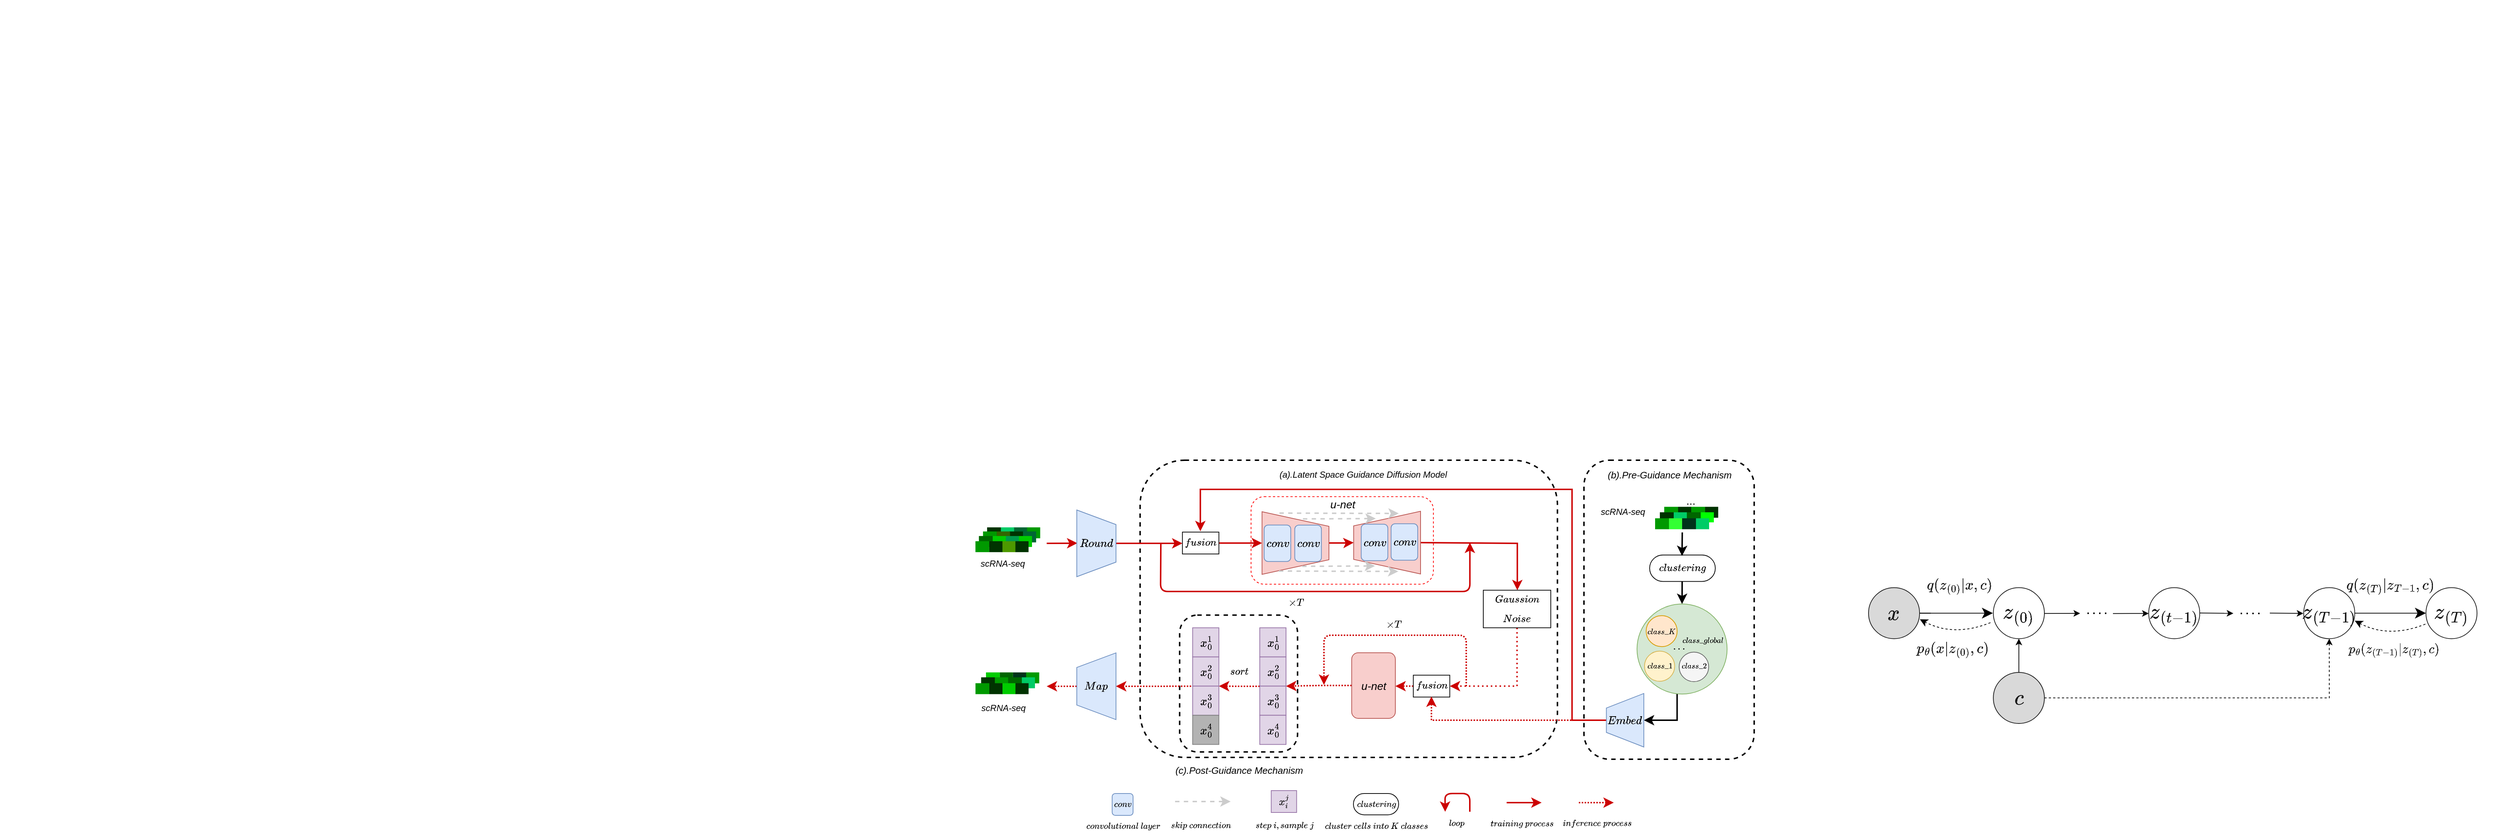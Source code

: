 <mxfile version="21.2.1" type="github">
  <diagram id="a45cf8ec-cd66-6f27-3ac3-be6e809c9e4a" name="Page-1">
    <mxGraphModel dx="1164" dy="668" grid="1" gridSize="10" guides="1" tooltips="1" connect="1" arrows="1" fold="1" page="1" pageScale="1" pageWidth="827" pageHeight="1169" background="none" math="1" shadow="0">
      <root>
        <mxCell id="0" />
        <mxCell id="1" parent="0" />
        <mxCell id="-l9Mk85zTir52LxoKMyz-278" value="" style="rounded=1;whiteSpace=wrap;html=1;strokeColor=default;fontSize=13;fontColor=#000000;fillColor=#FFFFFF;gradientColor=none;fontStyle=2;dashed=1;strokeWidth=2;" parent="1" vertex="1">
          <mxGeometry x="2169.98" y="630" width="233.3" height="410" as="geometry" />
        </mxCell>
        <mxCell id="-l9Mk85zTir52LxoKMyz-266" value="" style="rounded=1;whiteSpace=wrap;html=1;fontSize=13;fontStyle=2;dashed=1;strokeWidth=2;" parent="1" vertex="1">
          <mxGeometry x="1561.63" y="630" width="572" height="407.5" as="geometry" />
        </mxCell>
        <mxCell id="-l9Mk85zTir52LxoKMyz-371" value="" style="rounded=1;whiteSpace=wrap;html=1;dashed=1;sketch=0;fontSize=13;strokeColor=#000000;strokeWidth=2;" parent="1" vertex="1">
          <mxGeometry x="1615.82" y="842.43" width="161.61" height="187.57" as="geometry" />
        </mxCell>
        <mxCell id="-l9Mk85zTir52LxoKMyz-288" value="" style="shape=partialRectangle;html=1;whiteSpace=wrap;connectable=0;overflow=hidden;fillColor=#009900;top=0;left=0;bottom=0;right=0;pointerEvents=1;rounded=1;strokeColor=default;fontFamily=Helvetica;fontSize=12;fontColor=default;fontStyle=2" parent="1" vertex="1">
          <mxGeometry x="2316.99" y="693.89" width="19" height="15" as="geometry">
            <mxRectangle width="19" height="15" as="alternateBounds" />
          </mxGeometry>
        </mxCell>
        <mxCell id="-l9Mk85zTir52LxoKMyz-289" value="" style="shape=partialRectangle;html=1;whiteSpace=wrap;connectable=0;overflow=hidden;fillColor=#003300;top=0;left=0;bottom=0;right=0;pointerEvents=1;rounded=1;strokeColor=default;fontFamily=Helvetica;fontSize=12;fontColor=default;fontStyle=2" parent="1" vertex="1">
          <mxGeometry x="2335.99" y="693.89" width="18" height="15" as="geometry">
            <mxRectangle width="18" height="15" as="alternateBounds" />
          </mxGeometry>
        </mxCell>
        <mxCell id="-l9Mk85zTir52LxoKMyz-297" value="" style="shape=partialRectangle;html=1;whiteSpace=wrap;connectable=0;overflow=hidden;fillColor=#009900;top=0;left=0;bottom=0;right=0;pointerEvents=1;rounded=1;strokeColor=default;fontFamily=Helvetica;fontSize=12;fontColor=default;fontStyle=2" parent="1" vertex="1">
          <mxGeometry x="2279.99" y="693.89" width="19" height="15" as="geometry">
            <mxRectangle width="19" height="15" as="alternateBounds" />
          </mxGeometry>
        </mxCell>
        <mxCell id="-l9Mk85zTir52LxoKMyz-298" value="" style="shape=partialRectangle;html=1;whiteSpace=wrap;connectable=0;overflow=hidden;fillColor=#003300;top=0;left=0;bottom=0;right=0;pointerEvents=1;rounded=1;strokeColor=default;fontFamily=Helvetica;fontSize=12;fontColor=default;fontStyle=2" parent="1" vertex="1">
          <mxGeometry x="2298.99" y="693.89" width="18" height="15" as="geometry">
            <mxRectangle width="18" height="15" as="alternateBounds" />
          </mxGeometry>
        </mxCell>
        <mxCell id="-l9Mk85zTir52LxoKMyz-263" value="" style="rounded=1;whiteSpace=wrap;html=1;strokeColor=#FF0000;fontFamily=Helvetica;fontSize=12;fillColor=#FFFFFF;fontStyle=2;dashed=1;strokeWidth=1;" parent="1" vertex="1">
          <mxGeometry x="1713.7" y="680" width="249.93" height="120" as="geometry" />
        </mxCell>
        <mxCell id="-l9Mk85zTir52LxoKMyz-358" value="" style="shape=partialRectangle;html=1;whiteSpace=wrap;connectable=0;overflow=hidden;fillColor=#00FF00;top=0;left=0;bottom=0;right=0;pointerEvents=1;rounded=1;strokeColor=default;fontFamily=Helvetica;fontSize=12;fontColor=default;fontStyle=2" parent="1" vertex="1">
          <mxGeometry x="2329.99" y="701.39" width="18" height="13.8" as="geometry">
            <mxRectangle width="18" height="15" as="alternateBounds" />
          </mxGeometry>
        </mxCell>
        <mxCell id="-l9Mk85zTir52LxoKMyz-286" value="" style="shape=partialRectangle;html=1;whiteSpace=wrap;connectable=0;overflow=hidden;fillColor=#006600;top=0;left=0;bottom=0;right=0;pointerEvents=1;rounded=1;strokeColor=default;fontFamily=Helvetica;fontSize=12;fontColor=default;fontStyle=2" parent="1" vertex="1">
          <mxGeometry x="2310.99" y="701.39" width="19" height="13" as="geometry">
            <mxRectangle width="19" height="13" as="alternateBounds" />
          </mxGeometry>
        </mxCell>
        <mxCell id="-l9Mk85zTir52LxoKMyz-295" value="" style="shape=partialRectangle;html=1;whiteSpace=wrap;connectable=0;overflow=hidden;fillColor=#003300;top=0;left=0;bottom=0;right=0;pointerEvents=1;rounded=1;strokeColor=default;fontFamily=Helvetica;fontSize=12;fontColor=default;fontStyle=2" parent="1" vertex="1">
          <mxGeometry x="2273.99" y="701.39" width="19" height="13" as="geometry">
            <mxRectangle width="19" height="13" as="alternateBounds" />
          </mxGeometry>
        </mxCell>
        <mxCell id="-l9Mk85zTir52LxoKMyz-296" value="" style="shape=partialRectangle;html=1;whiteSpace=wrap;connectable=0;overflow=hidden;fillColor=#00CC66;top=0;left=0;bottom=0;right=0;pointerEvents=1;rounded=1;strokeColor=default;fontFamily=Helvetica;fontSize=12;fontColor=default;fontStyle=2" parent="1" vertex="1">
          <mxGeometry x="2292.99" y="701.39" width="18" height="13" as="geometry">
            <mxRectangle width="18" height="13" as="alternateBounds" />
          </mxGeometry>
        </mxCell>
        <mxCell id="-l9Mk85zTir52LxoKMyz-353" value="" style="shape=partialRectangle;html=1;whiteSpace=wrap;connectable=0;overflow=hidden;fillColor=#006633;top=0;left=0;bottom=0;right=0;pointerEvents=1;rounded=1;strokeColor=default;fontFamily=Helvetica;fontSize=12;fontColor=default;fontStyle=2" parent="1" vertex="1">
          <mxGeometry x="1388.05" y="722.07" width="19" height="15" as="geometry">
            <mxRectangle width="19" height="15" as="alternateBounds" />
          </mxGeometry>
        </mxCell>
        <mxCell id="-l9Mk85zTir52LxoKMyz-354" value="" style="shape=partialRectangle;html=1;whiteSpace=wrap;connectable=0;overflow=hidden;fillColor=#009900;top=0;left=0;bottom=0;right=0;pointerEvents=1;rounded=1;strokeColor=default;fontFamily=Helvetica;fontSize=12;fontColor=default;fontStyle=2" parent="1" vertex="1">
          <mxGeometry x="1406.7" y="722.07" width="18" height="15" as="geometry">
            <mxRectangle width="18" height="15" as="alternateBounds" />
          </mxGeometry>
        </mxCell>
        <mxCell id="-l9Mk85zTir52LxoKMyz-355" value="" style="shape=partialRectangle;html=1;whiteSpace=wrap;connectable=0;overflow=hidden;fillColor=#003300;top=0;left=0;bottom=0;right=0;pointerEvents=1;rounded=1;strokeColor=default;fontFamily=Helvetica;fontSize=12;fontColor=default;fontStyle=2" parent="1" vertex="1">
          <mxGeometry x="1351.92" y="722.07" width="19" height="15" as="geometry">
            <mxRectangle width="19" height="15" as="alternateBounds" />
          </mxGeometry>
        </mxCell>
        <mxCell id="-l9Mk85zTir52LxoKMyz-356" value="" style="shape=partialRectangle;html=1;whiteSpace=wrap;connectable=0;overflow=hidden;fillColor=#00CC66;top=0;left=0;bottom=0;right=0;pointerEvents=1;rounded=1;strokeColor=default;fontFamily=Helvetica;fontSize=12;fontColor=default;fontStyle=2" parent="1" vertex="1">
          <mxGeometry x="1370.92" y="722.07" width="18" height="15" as="geometry">
            <mxRectangle width="18" height="15" as="alternateBounds" />
          </mxGeometry>
        </mxCell>
        <mxCell id="-l9Mk85zTir52LxoKMyz-349" value="" style="shape=partialRectangle;html=1;whiteSpace=wrap;connectable=0;overflow=hidden;fillColor=#003300;top=0;left=0;bottom=0;right=0;pointerEvents=1;rounded=1;strokeColor=default;fontFamily=Helvetica;fontSize=12;fontColor=default;fontStyle=2" parent="1" vertex="1">
          <mxGeometry x="1382.46" y="727.7" width="19" height="15" as="geometry">
            <mxRectangle width="19" height="15" as="alternateBounds" />
          </mxGeometry>
        </mxCell>
        <mxCell id="-l9Mk85zTir52LxoKMyz-350" value="" style="shape=partialRectangle;html=1;whiteSpace=wrap;connectable=0;overflow=hidden;fillColor=#006633;top=0;left=0;bottom=0;right=0;pointerEvents=1;rounded=1;strokeColor=default;fontFamily=Helvetica;fontSize=12;fontColor=default;fontStyle=2" parent="1" vertex="1">
          <mxGeometry x="1401.11" y="727.7" width="18" height="15" as="geometry">
            <mxRectangle width="18" height="15" as="alternateBounds" />
          </mxGeometry>
        </mxCell>
        <mxCell id="-l9Mk85zTir52LxoKMyz-351" value="" style="shape=partialRectangle;html=1;whiteSpace=wrap;connectable=0;overflow=hidden;fillColor=#009900;top=0;left=0;bottom=0;right=0;pointerEvents=1;rounded=1;strokeColor=default;fontFamily=Helvetica;fontSize=12;fontColor=default;fontStyle=2;gradientColor=none;" parent="1" vertex="1">
          <mxGeometry x="1346.33" y="727.7" width="19" height="15" as="geometry">
            <mxRectangle width="19" height="15" as="alternateBounds" />
          </mxGeometry>
        </mxCell>
        <mxCell id="-l9Mk85zTir52LxoKMyz-352" value="" style="shape=partialRectangle;html=1;whiteSpace=wrap;connectable=0;overflow=hidden;fillColor=#336600;top=0;left=0;bottom=0;right=0;pointerEvents=1;rounded=1;strokeColor=default;fontFamily=Helvetica;fontSize=12;fontColor=default;fontStyle=2" parent="1" vertex="1">
          <mxGeometry x="1365.33" y="727.7" width="18" height="15" as="geometry">
            <mxRectangle width="18" height="15" as="alternateBounds" />
          </mxGeometry>
        </mxCell>
        <mxCell id="-l9Mk85zTir52LxoKMyz-345" value="" style="shape=partialRectangle;html=1;whiteSpace=wrap;connectable=0;overflow=hidden;fillColor=#00994D;top=0;left=0;bottom=0;right=0;pointerEvents=1;rounded=1;strokeColor=default;fontFamily=Helvetica;fontSize=12;fontColor=default;fontStyle=2" parent="1" vertex="1">
          <mxGeometry x="1376.81" y="733.95" width="19" height="15" as="geometry">
            <mxRectangle width="19" height="15" as="alternateBounds" />
          </mxGeometry>
        </mxCell>
        <mxCell id="-l9Mk85zTir52LxoKMyz-346" value="" style="shape=partialRectangle;html=1;whiteSpace=wrap;connectable=0;overflow=hidden;fillColor=#00CC00;top=0;left=0;bottom=0;right=0;pointerEvents=1;rounded=1;strokeColor=default;fontFamily=Helvetica;fontSize=12;fontColor=default;fontStyle=2" parent="1" vertex="1">
          <mxGeometry x="1395.46" y="733.95" width="18" height="15" as="geometry">
            <mxRectangle width="18" height="15" as="alternateBounds" />
          </mxGeometry>
        </mxCell>
        <mxCell id="-l9Mk85zTir52LxoKMyz-347" value="" style="shape=partialRectangle;html=1;whiteSpace=wrap;connectable=0;overflow=hidden;fillColor=#006600;top=0;left=0;bottom=0;right=0;pointerEvents=1;rounded=1;strokeColor=default;fontFamily=Helvetica;fontSize=12;fontColor=default;fontStyle=2" parent="1" vertex="1">
          <mxGeometry x="1340.68" y="733.95" width="19" height="15" as="geometry">
            <mxRectangle width="19" height="15" as="alternateBounds" />
          </mxGeometry>
        </mxCell>
        <mxCell id="-l9Mk85zTir52LxoKMyz-348" value="" style="shape=partialRectangle;html=1;whiteSpace=wrap;connectable=0;overflow=hidden;fillColor=#00CC00;top=0;left=0;bottom=0;right=0;pointerEvents=1;rounded=1;strokeColor=default;fontFamily=Helvetica;fontSize=12;fontColor=default;fontStyle=2" parent="1" vertex="1">
          <mxGeometry x="1359.68" y="733.95" width="18" height="15" as="geometry">
            <mxRectangle width="18" height="15" as="alternateBounds" />
          </mxGeometry>
        </mxCell>
        <mxCell id="-l9Mk85zTir52LxoKMyz-212" value="" style="shape=partialRectangle;html=1;whiteSpace=wrap;connectable=0;overflow=hidden;top=0;left=0;bottom=0;right=0;pointerEvents=1;rounded=1;fontFamily=Helvetica;fontSize=12;fillColor=#00331A;fontStyle=2" parent="1" vertex="1">
          <mxGeometry x="1387.39" y="920.94" width="19" height="15" as="geometry">
            <mxRectangle width="19" height="15" as="alternateBounds" />
          </mxGeometry>
        </mxCell>
        <mxCell id="-l9Mk85zTir52LxoKMyz-213" value="" style="shape=partialRectangle;html=1;whiteSpace=wrap;connectable=0;overflow=hidden;fillColor=#009900;top=0;left=0;bottom=0;right=0;pointerEvents=1;rounded=1;strokeColor=default;fontFamily=Helvetica;fontSize=12;fontColor=default;fontStyle=2" parent="1" vertex="1">
          <mxGeometry x="1405.39" y="920.94" width="18" height="15" as="geometry">
            <mxRectangle width="18" height="15" as="alternateBounds" />
          </mxGeometry>
        </mxCell>
        <mxCell id="-l9Mk85zTir52LxoKMyz-241" value="" style="shape=partialRectangle;html=1;whiteSpace=wrap;connectable=0;overflow=hidden;top=0;left=0;bottom=0;right=0;pointerEvents=1;rounded=1;fontFamily=Helvetica;fontSize=12;fillColor=#00CC00;fontStyle=2" parent="1" vertex="1">
          <mxGeometry x="1350.39" y="920.94" width="19" height="15" as="geometry">
            <mxRectangle width="19" height="15" as="alternateBounds" />
          </mxGeometry>
        </mxCell>
        <mxCell id="-l9Mk85zTir52LxoKMyz-242" value="" style="shape=partialRectangle;html=1;whiteSpace=wrap;connectable=0;overflow=hidden;fillColor=#006600;top=0;left=0;bottom=0;right=0;pointerEvents=1;rounded=1;strokeColor=default;fontFamily=Helvetica;fontSize=12;fontColor=default;fontStyle=2" parent="1" vertex="1">
          <mxGeometry x="1369.39" y="920.94" width="18" height="15" as="geometry">
            <mxRectangle width="18" height="15" as="alternateBounds" />
          </mxGeometry>
        </mxCell>
        <mxCell id="-l9Mk85zTir52LxoKMyz-331" value="" style="shape=partialRectangle;html=1;whiteSpace=wrap;connectable=0;overflow=hidden;fillColor=#006600;top=0;left=0;bottom=0;right=0;pointerEvents=1;rounded=1;strokeColor=default;fontFamily=Helvetica;fontSize=12;fontColor=default;fontStyle=2" parent="1" vertex="1">
          <mxGeometry x="1380.87" y="927.69" width="19" height="15" as="geometry">
            <mxRectangle width="19" height="15" as="alternateBounds" />
          </mxGeometry>
        </mxCell>
        <mxCell id="-l9Mk85zTir52LxoKMyz-332" value="" style="shape=partialRectangle;html=1;whiteSpace=wrap;connectable=0;overflow=hidden;fillColor=#00CC66;top=0;left=0;bottom=0;right=0;pointerEvents=1;rounded=1;strokeColor=default;fontFamily=Helvetica;fontSize=12;fontColor=default;fontStyle=2" parent="1" vertex="1">
          <mxGeometry x="1399.52" y="927.69" width="18" height="15" as="geometry">
            <mxRectangle width="18" height="15" as="alternateBounds" />
          </mxGeometry>
        </mxCell>
        <mxCell id="-l9Mk85zTir52LxoKMyz-333" value="" style="shape=partialRectangle;html=1;whiteSpace=wrap;connectable=0;overflow=hidden;fillColor=#003300;top=0;left=0;bottom=0;right=0;pointerEvents=1;rounded=1;strokeColor=default;fontFamily=Helvetica;fontSize=12;fontColor=default;fontStyle=2" parent="1" vertex="1">
          <mxGeometry x="1343.74" y="927.69" width="19" height="15" as="geometry">
            <mxRectangle width="19" height="15" as="alternateBounds" />
          </mxGeometry>
        </mxCell>
        <mxCell id="-l9Mk85zTir52LxoKMyz-334" value="" style="shape=partialRectangle;html=1;whiteSpace=wrap;connectable=0;overflow=hidden;fillColor=#009900;top=0;left=0;bottom=0;right=0;pointerEvents=1;rounded=1;strokeColor=default;fontFamily=Helvetica;fontSize=12;fontColor=default;fontStyle=2" parent="1" vertex="1">
          <mxGeometry x="1362.74" y="927.69" width="18" height="15" as="geometry">
            <mxRectangle width="18" height="15" as="alternateBounds" />
          </mxGeometry>
        </mxCell>
        <mxCell id="-l9Mk85zTir52LxoKMyz-21" value="" style="ellipse;whiteSpace=wrap;html=1;aspect=fixed;fontSize=72;fontColor=#1A1A1A;" parent="1" vertex="1">
          <mxGeometry height="2.75" as="geometry" />
        </mxCell>
        <mxCell id="-l9Mk85zTir52LxoKMyz-260" style="edgeStyle=orthogonalEdgeStyle;rounded=0;jumpSize=16;orthogonalLoop=1;jettySize=auto;html=1;entryX=0.5;entryY=1;entryDx=0;entryDy=0;fontSize=13;fontColor=#000000;startArrow=none;startFill=0;endArrow=classic;endFill=1;startSize=16;endSize=8;fontStyle=2;strokeWidth=2;" parent="1" source="-l9Mk85zTir52LxoKMyz-162" target="-l9Mk85zTir52LxoKMyz-259" edge="1">
          <mxGeometry relative="1" as="geometry">
            <mxPoint x="2279.08" y="978.31" as="targetPoint" />
            <Array as="points">
              <mxPoint x="2297.63" y="987" />
            </Array>
          </mxGeometry>
        </mxCell>
        <mxCell id="-l9Mk85zTir52LxoKMyz-162" value="" style="ellipse;whiteSpace=wrap;html=1;aspect=fixed;labelBorderColor=none;fillColor=#d5e8d4;strokeColor=#82b366;fontStyle=2;sketch=0;" parent="1" vertex="1">
          <mxGeometry x="2242.68" y="827.13" width="123.5" height="123.5" as="geometry" />
        </mxCell>
        <mxCell id="-l9Mk85zTir52LxoKMyz-163" value="" style="ellipse;whiteSpace=wrap;html=1;aspect=fixed;labelBorderColor=none;gradientDirection=south;fillColor=#fff2cc;strokeColor=#d6b656;fontStyle=2" parent="1" vertex="1">
          <mxGeometry x="2252.93" y="891.73" width="41.4" height="41.4" as="geometry" />
        </mxCell>
        <mxCell id="-l9Mk85zTir52LxoKMyz-310" style="edgeStyle=orthogonalEdgeStyle;rounded=0;jumpSize=16;orthogonalLoop=1;jettySize=auto;html=1;fontSize=15;fontColor=#000000;startArrow=none;startFill=0;endArrow=classic;endFill=1;startSize=16;endSize=8;strokeWidth=2;dashed=1;dashPattern=1 1;strokeColor=#CC0000;" parent="1" source="-l9Mk85zTir52LxoKMyz-169" target="-l9Mk85zTir52LxoKMyz-172" edge="1">
          <mxGeometry relative="1" as="geometry">
            <Array as="points">
              <mxPoint x="1923.63" y="939" />
              <mxPoint x="1923.63" y="939" />
            </Array>
          </mxGeometry>
        </mxCell>
        <mxCell id="-l9Mk85zTir52LxoKMyz-169" value="" style="rounded=0;whiteSpace=wrap;html=1;fontStyle=2" parent="1" vertex="1">
          <mxGeometry x="1936.09" y="924.75" width="50" height="30" as="geometry" />
        </mxCell>
        <mxCell id="-l9Mk85zTir52LxoKMyz-170" value="$$fusion$$" style="text;html=1;align=center;verticalAlign=middle;resizable=0;points=[];autosize=1;strokeColor=none;fillColor=none;fontSize=12;fontFamily=Helvetica;fontColor=default;fontStyle=2" parent="1" vertex="1">
          <mxGeometry x="1921.09" y="923.94" width="80" height="30" as="geometry" />
        </mxCell>
        <mxCell id="-l9Mk85zTir52LxoKMyz-309" style="edgeStyle=orthogonalEdgeStyle;rounded=0;jumpSize=16;orthogonalLoop=1;jettySize=auto;html=1;entryX=1;entryY=0.5;entryDx=0;entryDy=0;fontSize=15;fontColor=#000000;startArrow=none;startFill=0;endArrow=classic;endFill=1;startSize=16;endSize=8;strokeWidth=2;strokeColor=#CC0000;dashed=1;dashPattern=1 2;" parent="1" source="-l9Mk85zTir52LxoKMyz-178" target="-l9Mk85zTir52LxoKMyz-169" edge="1">
          <mxGeometry relative="1" as="geometry">
            <Array as="points">
              <mxPoint x="2078.63" y="940" />
            </Array>
          </mxGeometry>
        </mxCell>
        <mxCell id="-l9Mk85zTir52LxoKMyz-183" value="&lt;font style=&quot;font-size: 12px;&quot;&gt;scRNA-seq&lt;/font&gt;" style="text;html=1;align=center;verticalAlign=middle;resizable=0;points=[];autosize=1;strokeColor=none;fillColor=none;fontSize=10;fontFamily=Helvetica;fontColor=default;horizontal=0;fontStyle=2;rotation=90;" parent="1" vertex="1">
          <mxGeometry x="1353.4" y="737.07" width="40" height="70" as="geometry" />
        </mxCell>
        <mxCell id="-l9Mk85zTir52LxoKMyz-185" value="&lt;font style=&quot;font-size: 9px;&quot;&gt;$$class\_1$$&lt;/font&gt;" style="text;html=1;align=center;verticalAlign=middle;resizable=0;points=[];autosize=1;strokeColor=none;fillColor=none;fontSize=14;fontFamily=Helvetica;fontColor=default;fontStyle=2" parent="1" vertex="1">
          <mxGeometry x="2233.63" y="897.12" width="80" height="30" as="geometry" />
        </mxCell>
        <mxCell id="-l9Mk85zTir52LxoKMyz-189" value="$$×T$$" style="text;html=1;align=center;verticalAlign=middle;resizable=0;points=[];autosize=1;strokeColor=none;fillColor=none;fontStyle=2" parent="1" vertex="1">
          <mxGeometry x="1878.76" y="840.12" width="60" height="30" as="geometry" />
        </mxCell>
        <mxCell id="-l9Mk85zTir52LxoKMyz-216" value="" style="shape=partialRectangle;html=1;whiteSpace=wrap;connectable=0;overflow=hidden;fillColor=#00CC00;top=0;left=0;bottom=0;right=0;pointerEvents=1;rounded=1;strokeColor=default;fontFamily=Helvetica;fontSize=12;fontColor=default;fontStyle=2" parent="1" vertex="1">
          <mxGeometry x="1372.13" y="935.75" width="19" height="15" as="geometry">
            <mxRectangle width="19" height="15" as="alternateBounds" />
          </mxGeometry>
        </mxCell>
        <mxCell id="-l9Mk85zTir52LxoKMyz-217" value="" style="shape=partialRectangle;html=1;whiteSpace=wrap;connectable=0;overflow=hidden;fillColor=#003300;top=0;left=0;bottom=0;right=0;pointerEvents=1;rounded=1;strokeColor=default;fontFamily=Helvetica;fontSize=12;fontColor=default;fontStyle=2" parent="1" vertex="1">
          <mxGeometry x="1390.78" y="935.75" width="18" height="15" as="geometry">
            <mxRectangle width="18" height="15" as="alternateBounds" />
          </mxGeometry>
        </mxCell>
        <mxCell id="-l9Mk85zTir52LxoKMyz-222" value="" style="ellipse;whiteSpace=wrap;html=1;aspect=fixed;labelBorderColor=none;gradientDirection=south;fillColor=#f5f5f5;fontColor=#333333;strokeColor=#666666;fontStyle=2" parent="1" vertex="1">
          <mxGeometry x="2300.41" y="893.13" width="40.5" height="40.5" as="geometry" />
        </mxCell>
        <mxCell id="-l9Mk85zTir52LxoKMyz-223" value="&lt;font style=&quot;font-size: 9px;&quot;&gt;$$class\_2$$&lt;/font&gt;" style="text;html=1;align=center;verticalAlign=middle;resizable=0;points=[];autosize=1;strokeColor=none;fillColor=none;fontSize=14;fontFamily=Helvetica;fontColor=default;fontStyle=2" parent="1" vertex="1">
          <mxGeometry x="2280.81" y="897.12" width="80" height="30" as="geometry" />
        </mxCell>
        <mxCell id="-l9Mk85zTir52LxoKMyz-224" value="" style="ellipse;whiteSpace=wrap;html=1;aspect=fixed;labelBorderColor=none;gradientDirection=south;fillColor=#ffe6cc;strokeColor=#d79b00;fontStyle=2" parent="1" vertex="1">
          <mxGeometry x="2255.21" y="843.13" width="42.5" height="42.5" as="geometry" />
        </mxCell>
        <mxCell id="-l9Mk85zTir52LxoKMyz-225" value="&lt;font style=&quot;font-size: 9px;&quot;&gt;$$class\_K$$&lt;/font&gt;" style="text;html=1;align=center;verticalAlign=middle;resizable=0;points=[];autosize=1;strokeColor=none;fillColor=none;fontSize=14;fontFamily=Helvetica;fontColor=default;fontStyle=2" parent="1" vertex="1">
          <mxGeometry x="2236.46" y="850.0" width="80" height="30" as="geometry" />
        </mxCell>
        <mxCell id="-l9Mk85zTir52LxoKMyz-226" value="&lt;font style=&quot;font-size: 12px;&quot;&gt;$$...$$&lt;/font&gt;" style="text;html=1;align=center;verticalAlign=middle;resizable=0;points=[];autosize=1;strokeColor=none;fillColor=none;fontStyle=2" parent="1" vertex="1">
          <mxGeometry x="2270.16" y="870.12" width="60" height="30" as="geometry" />
        </mxCell>
        <mxCell id="-l9Mk85zTir52LxoKMyz-227" value="&lt;font style=&quot;font-size: 9px;&quot;&gt;$$class\_global$$&lt;/font&gt;" style="text;html=1;align=center;verticalAlign=middle;resizable=0;points=[];autosize=1;strokeColor=none;fillColor=none;fontStyle=2" parent="1" vertex="1">
          <mxGeometry x="2282.54" y="861.63" width="100" height="30" as="geometry" />
        </mxCell>
        <mxCell id="-l9Mk85zTir52LxoKMyz-239" value="&lt;font style=&quot;font-size: 12px;&quot;&gt;$$sort$$&lt;/font&gt;" style="text;html=1;align=center;verticalAlign=middle;resizable=0;points=[];autosize=1;strokeColor=none;fillColor=none;fontSize=18;fontStyle=2" parent="1" vertex="1">
          <mxGeometry x="1661.63" y="899.75" width="70" height="40" as="geometry" />
        </mxCell>
        <mxCell id="-l9Mk85zTir52LxoKMyz-245" value="" style="shape=partialRectangle;html=1;whiteSpace=wrap;connectable=0;overflow=hidden;fillColor=#009900;top=0;left=0;bottom=0;right=0;pointerEvents=1;rounded=1;strokeColor=default;fontFamily=Helvetica;fontSize=12;fontColor=default;fontStyle=2" parent="1" vertex="1">
          <mxGeometry x="1336" y="935.75" width="19" height="15" as="geometry">
            <mxRectangle width="19" height="15" as="alternateBounds" />
          </mxGeometry>
        </mxCell>
        <mxCell id="-l9Mk85zTir52LxoKMyz-246" value="" style="shape=partialRectangle;html=1;whiteSpace=wrap;connectable=0;overflow=hidden;fillColor=#003300;top=0;left=0;bottom=0;right=0;pointerEvents=1;rounded=1;strokeColor=default;fontFamily=Helvetica;fontSize=12;fontColor=default;fontStyle=2" parent="1" vertex="1">
          <mxGeometry x="1355" y="935.75" width="18" height="15" as="geometry">
            <mxRectangle width="18" height="15" as="alternateBounds" />
          </mxGeometry>
        </mxCell>
        <mxCell id="-l9Mk85zTir52LxoKMyz-315" style="edgeStyle=orthogonalEdgeStyle;rounded=0;jumpSize=16;orthogonalLoop=1;jettySize=auto;html=1;fontSize=15;fontColor=#000000;startArrow=none;startFill=0;endArrow=classic;endFill=1;startSize=16;endSize=8;strokeWidth=2;dashed=1;dashPattern=1 1;strokeColor=#CC0000;" parent="1" source="-l9Mk85zTir52LxoKMyz-253" edge="1">
          <mxGeometry relative="1" as="geometry">
            <mxPoint x="1433.63" y="940" as="targetPoint" />
          </mxGeometry>
        </mxCell>
        <mxCell id="-l9Mk85zTir52LxoKMyz-253" value="" style="shape=trapezoid;perimeter=trapezoidPerimeter;whiteSpace=wrap;html=1;fixedSize=1;strokeColor=#6c8ebf;fontSize=15;fillColor=#dae8fc;rotation=-90;verticalAlign=top;fontStyle=2" parent="1" vertex="1">
          <mxGeometry x="1455.96" y="913.06" width="91.5" height="53.76" as="geometry" />
        </mxCell>
        <mxCell id="-l9Mk85zTir52LxoKMyz-254" value="&lt;font style=&quot;font-size: 13px;&quot;&gt;$$Map$$&lt;/font&gt;" style="text;html=1;align=center;verticalAlign=middle;resizable=0;points=[];autosize=1;strokeColor=none;fillColor=none;fontSize=15;fontColor=#000000;fontStyle=2" parent="1" vertex="1">
          <mxGeometry x="1460.96" y="924.94" width="80" height="30" as="geometry" />
        </mxCell>
        <mxCell id="-l9Mk85zTir52LxoKMyz-318" style="edgeStyle=orthogonalEdgeStyle;rounded=0;jumpSize=16;orthogonalLoop=1;jettySize=auto;html=1;entryX=0.5;entryY=1;entryDx=0;entryDy=0;fontSize=15;fontColor=#000000;startArrow=none;startFill=0;endArrow=classic;endFill=1;startSize=16;endSize=8;strokeWidth=2;strokeColor=#CC0000;" parent="1" source="-l9Mk85zTir52LxoKMyz-321" target="-l9Mk85zTir52LxoKMyz-360" edge="1">
          <mxGeometry relative="1" as="geometry" />
        </mxCell>
        <mxCell id="-l9Mk85zTir52LxoKMyz-402" style="edgeStyle=orthogonalEdgeStyle;rounded=1;jumpSize=16;orthogonalLoop=1;jettySize=auto;html=1;entryX=0.25;entryY=0.531;entryDx=0;entryDy=0;entryPerimeter=0;strokeColor=#CC0000;strokeWidth=2;fontSize=10;fontColor=#000000;startArrow=none;startFill=0;endArrow=classic;endFill=1;startSize=16;endSize=8;exitX=0.5;exitY=0;exitDx=0;exitDy=0;" parent="1" edge="1">
          <mxGeometry relative="1" as="geometry">
            <mxPoint x="1524.59" y="744.0" as="sourcePoint" />
            <mxPoint x="1619.63" y="744" as="targetPoint" />
          </mxGeometry>
        </mxCell>
        <mxCell id="-l9Mk85zTir52LxoKMyz-311" style="edgeStyle=orthogonalEdgeStyle;rounded=0;jumpSize=16;orthogonalLoop=1;jettySize=auto;html=1;entryX=1;entryY=1;entryDx=0;entryDy=0;fontSize=15;fontColor=#000000;startArrow=none;startFill=0;endArrow=classic;endFill=1;startSize=16;endSize=8;strokeWidth=2;dashed=1;dashPattern=1 1;strokeColor=#CC0000;" parent="1" source="-l9Mk85zTir52LxoKMyz-172" target="-l9Mk85zTir52LxoKMyz-270" edge="1">
          <mxGeometry relative="1" as="geometry">
            <Array as="points">
              <mxPoint x="1806.63" y="939" />
              <mxPoint x="1806.63" y="940" />
            </Array>
          </mxGeometry>
        </mxCell>
        <mxCell id="-l9Mk85zTir52LxoKMyz-172" value="&lt;font style=&quot;font-size: 15px;&quot;&gt;&lt;span&gt;u-net&lt;/span&gt;&lt;/font&gt;" style="rounded=1;whiteSpace=wrap;html=1;strokeColor=#b85450;fontFamily=Helvetica;fontSize=12;fillColor=#f8cecc;fontStyle=2" parent="1" vertex="1">
          <mxGeometry x="1851.62" y="893.94" width="59.86" height="90" as="geometry" />
        </mxCell>
        <mxCell id="-l9Mk85zTir52LxoKMyz-261" style="edgeStyle=orthogonalEdgeStyle;rounded=0;jumpSize=16;orthogonalLoop=1;jettySize=auto;html=1;entryX=0.498;entryY=1.002;entryDx=0;entryDy=0;entryPerimeter=0;fontSize=13;fontColor=#000000;startArrow=none;startFill=0;endArrow=classic;endFill=1;startSize=16;endSize=8;fontStyle=2;strokeWidth=2;strokeColor=#CC0000;dashed=1;dashPattern=1 1;" parent="1" source="-l9Mk85zTir52LxoKMyz-259" target="-l9Mk85zTir52LxoKMyz-170" edge="1">
          <mxGeometry relative="1" as="geometry" />
        </mxCell>
        <mxCell id="-l9Mk85zTir52LxoKMyz-320" style="edgeStyle=orthogonalEdgeStyle;rounded=0;jumpSize=16;orthogonalLoop=1;jettySize=auto;html=1;entryX=0.507;entryY=-0.023;entryDx=0;entryDy=0;fontSize=15;fontColor=#000000;startArrow=none;startFill=0;endArrow=classic;endFill=1;startSize=16;endSize=8;entryPerimeter=0;exitX=0.5;exitY=0;exitDx=0;exitDy=0;strokeWidth=2;strokeColor=#CC0000;" parent="1" source="-l9Mk85zTir52LxoKMyz-259" target="-l9Mk85zTir52LxoKMyz-323" edge="1">
          <mxGeometry relative="1" as="geometry">
            <mxPoint x="2203.63" y="987" as="sourcePoint" />
            <Array as="points">
              <mxPoint x="2153.63" y="987" />
              <mxPoint x="2153.63" y="670" />
              <mxPoint x="1644.63" y="670" />
            </Array>
          </mxGeometry>
        </mxCell>
        <mxCell id="-l9Mk85zTir52LxoKMyz-259" value="" style="shape=trapezoid;perimeter=trapezoidPerimeter;whiteSpace=wrap;html=1;fixedSize=1;strokeColor=#6c8ebf;fontSize=13;fillColor=#dae8fc;rotation=-90;fontStyle=2" parent="1" vertex="1">
          <mxGeometry x="2189.67" y="960.85" width="73.41" height="51.34" as="geometry" />
        </mxCell>
        <mxCell id="-l9Mk85zTir52LxoKMyz-262" value="" style="endArrow=classic;html=1;rounded=1;fontSize=13;fontColor=#000000;startSize=16;endSize=8;jumpSize=16;fontStyle=2;strokeWidth=2;dashed=1;dashPattern=1 1;strokeColor=#CC0000;" parent="1" edge="1">
          <mxGeometry width="50" height="50" relative="1" as="geometry">
            <mxPoint x="2008.63" y="940" as="sourcePoint" />
            <mxPoint x="1813.63" y="938" as="targetPoint" />
            <Array as="points">
              <mxPoint x="2008.63" y="870" />
              <mxPoint x="1923.63" y="870" />
              <mxPoint x="1813.63" y="870" />
            </Array>
          </mxGeometry>
        </mxCell>
        <mxCell id="-l9Mk85zTir52LxoKMyz-319" style="edgeStyle=orthogonalEdgeStyle;rounded=0;jumpSize=16;orthogonalLoop=1;jettySize=auto;html=1;fontSize=15;fontColor=#000000;startArrow=none;startFill=0;endArrow=classic;endFill=1;startSize=16;endSize=8;exitX=0.5;exitY=1;exitDx=0;exitDy=0;strokeWidth=2;strokeColor=#CC0000;" parent="1" source="-l9Mk85zTir52LxoKMyz-361" target="-l9Mk85zTir52LxoKMyz-178" edge="1">
          <mxGeometry relative="1" as="geometry">
            <mxPoint x="2063.63" y="820" as="targetPoint" />
            <Array as="points">
              <mxPoint x="2078.63" y="744" />
            </Array>
          </mxGeometry>
        </mxCell>
        <mxCell id="-l9Mk85zTir52LxoKMyz-269" value="&lt;font style=&quot;font-size: 14px;&quot;&gt;$$x_{0}^1$$&lt;/font&gt;" style="rounded=0;whiteSpace=wrap;html=1;strokeColor=#9673a6;fontFamily=Helvetica;fontSize=12;fillColor=#e1d5e7;fontStyle=2" parent="1" vertex="1">
          <mxGeometry x="1725.63" y="859.75" width="36" height="40" as="geometry" />
        </mxCell>
        <mxCell id="-l9Mk85zTir52LxoKMyz-270" value="&lt;font style=&quot;font-size: 14px;&quot;&gt;$$x_{0}^2$$&lt;/font&gt;" style="rounded=0;whiteSpace=wrap;html=1;strokeColor=#9673a6;fontFamily=Helvetica;fontSize=12;fillColor=#e1d5e7;fontStyle=2" parent="1" vertex="1">
          <mxGeometry x="1725.63" y="899.75" width="36" height="40" as="geometry" />
        </mxCell>
        <mxCell id="-l9Mk85zTir52LxoKMyz-312" style="edgeStyle=orthogonalEdgeStyle;rounded=0;jumpSize=16;orthogonalLoop=1;jettySize=auto;html=1;entryX=1;entryY=1;entryDx=0;entryDy=0;fontSize=15;fontColor=#000000;startArrow=none;startFill=0;endArrow=classic;endFill=1;startSize=16;endSize=8;strokeWidth=2;strokeColor=#CC0000;dashed=1;dashPattern=1 1;" parent="1" source="-l9Mk85zTir52LxoKMyz-271" target="-l9Mk85zTir52LxoKMyz-274" edge="1">
          <mxGeometry relative="1" as="geometry">
            <Array as="points">
              <mxPoint x="1693.63" y="940" />
              <mxPoint x="1693.63" y="940" />
            </Array>
          </mxGeometry>
        </mxCell>
        <mxCell id="-l9Mk85zTir52LxoKMyz-271" value="&lt;font style=&quot;font-size: 14px;&quot;&gt;$$x_{0}^3$$&lt;/font&gt;" style="rounded=0;whiteSpace=wrap;html=1;strokeColor=#9673a6;fontFamily=Helvetica;fontSize=12;fillColor=#e1d5e7;fontStyle=2" parent="1" vertex="1">
          <mxGeometry x="1725.63" y="939.75" width="36" height="40" as="geometry" />
        </mxCell>
        <mxCell id="-l9Mk85zTir52LxoKMyz-272" value="&lt;font style=&quot;font-size: 14px;&quot;&gt;$$x_{0}^4$$&lt;/font&gt;" style="rounded=0;whiteSpace=wrap;html=1;strokeColor=#9673a6;fontFamily=Helvetica;fontSize=12;fillColor=#e1d5e7;fontStyle=2" parent="1" vertex="1">
          <mxGeometry x="1725.63" y="979.75" width="36" height="40" as="geometry" />
        </mxCell>
        <mxCell id="-l9Mk85zTir52LxoKMyz-273" value="&lt;font style=&quot;font-size: 14px;&quot;&gt;$$x_{0}^1$$&lt;/font&gt;" style="rounded=0;whiteSpace=wrap;html=1;strokeColor=#9673a6;fontFamily=Helvetica;fontSize=12;fillColor=#e1d5e7;fontStyle=2" parent="1" vertex="1">
          <mxGeometry x="1633.63" y="859.75" width="36" height="40" as="geometry" />
        </mxCell>
        <mxCell id="-l9Mk85zTir52LxoKMyz-314" style="edgeStyle=orthogonalEdgeStyle;rounded=0;jumpSize=16;orthogonalLoop=1;jettySize=auto;html=1;entryX=0.5;entryY=1;entryDx=0;entryDy=0;fontSize=15;fontColor=#000000;startArrow=none;startFill=0;endArrow=classic;endFill=1;startSize=16;endSize=8;strokeWidth=2;dashed=1;dashPattern=1 1;strokeColor=#CC0000;" parent="1" source="-l9Mk85zTir52LxoKMyz-274" target="-l9Mk85zTir52LxoKMyz-253" edge="1">
          <mxGeometry relative="1" as="geometry">
            <Array as="points">
              <mxPoint x="1581.63" y="940" />
              <mxPoint x="1581.63" y="939" />
            </Array>
          </mxGeometry>
        </mxCell>
        <mxCell id="-l9Mk85zTir52LxoKMyz-274" value="&lt;font style=&quot;font-size: 14px;&quot;&gt;$$x_{0}^2$$&lt;/font&gt;" style="rounded=0;whiteSpace=wrap;html=1;strokeColor=#9673a6;fontFamily=Helvetica;fontSize=12;fillColor=#e1d5e7;fontStyle=2" parent="1" vertex="1">
          <mxGeometry x="1633.63" y="899.75" width="36" height="40" as="geometry" />
        </mxCell>
        <mxCell id="-l9Mk85zTir52LxoKMyz-275" value="&lt;font style=&quot;font-size: 14px;&quot;&gt;$$x_{0}^3$$&lt;/font&gt;" style="rounded=0;whiteSpace=wrap;html=1;strokeColor=#9673a6;fontFamily=Helvetica;fontSize=12;fillColor=#e1d5e7;fontStyle=2" parent="1" vertex="1">
          <mxGeometry x="1633.63" y="939.75" width="36" height="40" as="geometry" />
        </mxCell>
        <mxCell id="-l9Mk85zTir52LxoKMyz-276" value="&lt;font style=&quot;font-size: 14px;&quot;&gt;$$x_{0}^4$$&lt;/font&gt;" style="rounded=0;whiteSpace=wrap;html=1;strokeColor=#808080;fontFamily=Helvetica;fontSize=12;fillColor=#B3B3B3;fontStyle=2;" parent="1" vertex="1">
          <mxGeometry x="1633.63" y="979.75" width="36" height="40" as="geometry" />
        </mxCell>
        <mxCell id="-l9Mk85zTir52LxoKMyz-279" value="$$Embed$$" style="text;html=1;align=center;verticalAlign=middle;resizable=0;points=[];autosize=1;strokeColor=none;fillColor=none;fontSize=13;fontColor=#000000;fontStyle=2" parent="1" vertex="1">
          <mxGeometry x="2180.16" y="971.52" width="90" height="30" as="geometry" />
        </mxCell>
        <mxCell id="-l9Mk85zTir52LxoKMyz-284" value="" style="shape=partialRectangle;html=1;whiteSpace=wrap;connectable=0;overflow=hidden;top=0;left=0;bottom=0;right=0;pointerEvents=1;rounded=1;fontFamily=Helvetica;fontSize=12;fillColor=#00331A;fontStyle=2" parent="1" vertex="1">
          <mxGeometry x="2304.49" y="709.64" width="19" height="15" as="geometry">
            <mxRectangle width="19" height="15" as="alternateBounds" />
          </mxGeometry>
        </mxCell>
        <mxCell id="-l9Mk85zTir52LxoKMyz-285" value="" style="shape=partialRectangle;html=1;whiteSpace=wrap;connectable=0;overflow=hidden;fillColor=#00CC66;top=0;left=0;bottom=0;right=0;pointerEvents=1;rounded=1;strokeColor=default;fontFamily=Helvetica;fontSize=12;fontColor=default;fontStyle=2" parent="1" vertex="1">
          <mxGeometry x="2323.49" y="709.64" width="18" height="15" as="geometry">
            <mxRectangle width="18" height="15" as="alternateBounds" />
          </mxGeometry>
        </mxCell>
        <mxCell id="-l9Mk85zTir52LxoKMyz-293" value="" style="shape=partialRectangle;html=1;whiteSpace=wrap;connectable=0;overflow=hidden;top=0;left=0;bottom=0;right=0;pointerEvents=1;rounded=1;fontFamily=Helvetica;fontSize=12;fillColor=#009900;fontStyle=2" parent="1" vertex="1">
          <mxGeometry x="2267.49" y="709.64" width="19" height="15" as="geometry">
            <mxRectangle width="19" height="15" as="alternateBounds" />
          </mxGeometry>
        </mxCell>
        <mxCell id="-l9Mk85zTir52LxoKMyz-294" value="" style="shape=partialRectangle;html=1;whiteSpace=wrap;connectable=0;overflow=hidden;fillColor=#33FF33;top=0;left=0;bottom=0;right=0;pointerEvents=1;rounded=1;strokeColor=default;fontFamily=Helvetica;fontSize=12;fontColor=default;fontStyle=2" parent="1" vertex="1">
          <mxGeometry x="2286.49" y="709.64" width="18" height="15" as="geometry">
            <mxRectangle width="18" height="15" as="alternateBounds" />
          </mxGeometry>
        </mxCell>
        <mxCell id="-l9Mk85zTir52LxoKMyz-302" style="edgeStyle=orthogonalEdgeStyle;rounded=0;jumpSize=16;orthogonalLoop=1;jettySize=auto;html=1;entryX=0.5;entryY=0;entryDx=0;entryDy=0;fontSize=12;fontColor=#000000;startArrow=none;startFill=0;endArrow=classic;endFill=1;startSize=16;endSize=8;fontStyle=2;strokeWidth=2;" parent="1" target="-l9Mk85zTir52LxoKMyz-162" edge="1">
          <mxGeometry relative="1" as="geometry">
            <mxPoint x="2304.63" y="780" as="sourcePoint" />
            <Array as="points">
              <mxPoint x="2304.63" y="790" />
              <mxPoint x="2304.63" y="790" />
            </Array>
          </mxGeometry>
        </mxCell>
        <mxCell id="-l9Mk85zTir52LxoKMyz-304" value="(a).Latent Space Guidance Diffusion Model" style="text;html=1;align=center;verticalAlign=middle;resizable=0;points=[];autosize=1;strokeColor=none;fillColor=none;fontSize=12;fontColor=#000000;fontStyle=2" parent="1" vertex="1">
          <mxGeometry x="1741.63" y="634.88" width="250" height="30" as="geometry" />
        </mxCell>
        <mxCell id="-l9Mk85zTir52LxoKMyz-316" value="" style="endArrow=classic;html=1;rounded=0;fontSize=15;fontColor=#000000;startSize=16;endSize=8;jumpSize=16;strokeWidth=2;strokeColor=#CC0000;" parent="1" edge="1">
          <mxGeometry width="50" height="50" relative="1" as="geometry">
            <mxPoint x="1433.63" y="744" as="sourcePoint" />
            <mxPoint x="1475.63" y="743.76" as="targetPoint" />
          </mxGeometry>
        </mxCell>
        <mxCell id="-l9Mk85zTir52LxoKMyz-321" value="" style="rounded=0;whiteSpace=wrap;html=1;fontStyle=2" parent="1" vertex="1">
          <mxGeometry x="1619.63" y="728.57" width="50" height="30" as="geometry" />
        </mxCell>
        <mxCell id="-l9Mk85zTir52LxoKMyz-323" value="$$fusion$$" style="text;html=1;align=center;verticalAlign=middle;resizable=0;points=[];autosize=1;strokeColor=none;fillColor=none;fontSize=12;fontFamily=Helvetica;fontColor=default;fontStyle=2" parent="1" vertex="1">
          <mxGeometry x="1603.63" y="728.07" width="80" height="30" as="geometry" />
        </mxCell>
        <mxCell id="-l9Mk85zTir52LxoKMyz-325" value="" style="endArrow=classic;html=1;fontSize=15;fontColor=#000000;startSize=16;endSize=8;jumpSize=16;strokeColor=#CC0000;rounded=1;strokeWidth=2;" parent="1" edge="1">
          <mxGeometry width="50" height="50" relative="1" as="geometry">
            <mxPoint x="1590.06" y="743.07" as="sourcePoint" />
            <mxPoint x="2013.63" y="743" as="targetPoint" />
            <Array as="points">
              <mxPoint x="1589.63" y="810" />
              <mxPoint x="2013.63" y="810" />
            </Array>
          </mxGeometry>
        </mxCell>
        <mxCell id="-l9Mk85zTir52LxoKMyz-326" value="$$×T$$" style="text;html=1;align=center;verticalAlign=middle;resizable=0;points=[];autosize=1;strokeColor=none;fillColor=none;fontStyle=2" parent="1" vertex="1">
          <mxGeometry x="1744.59" y="810.12" width="60" height="30" as="geometry" />
        </mxCell>
        <mxCell id="-l9Mk85zTir52LxoKMyz-341" value="" style="shape=partialRectangle;html=1;whiteSpace=wrap;connectable=0;overflow=hidden;fillColor=#4D9900;top=0;left=0;bottom=0;right=0;pointerEvents=1;rounded=1;strokeColor=default;fontFamily=Helvetica;fontSize=12;fontColor=default;fontStyle=2" parent="1" vertex="1">
          <mxGeometry x="1372.07" y="741.07" width="19" height="15" as="geometry">
            <mxRectangle width="19" height="15" as="alternateBounds" />
          </mxGeometry>
        </mxCell>
        <mxCell id="-l9Mk85zTir52LxoKMyz-342" value="" style="shape=partialRectangle;html=1;whiteSpace=wrap;connectable=0;overflow=hidden;fillColor=#003300;top=0;left=0;bottom=0;right=0;pointerEvents=1;rounded=1;strokeColor=default;fontFamily=Helvetica;fontSize=12;fontColor=default;fontStyle=2" parent="1" vertex="1">
          <mxGeometry x="1390.72" y="741.07" width="18" height="15" as="geometry">
            <mxRectangle width="18" height="15" as="alternateBounds" />
          </mxGeometry>
        </mxCell>
        <mxCell id="-l9Mk85zTir52LxoKMyz-343" value="" style="shape=partialRectangle;html=1;whiteSpace=wrap;connectable=0;overflow=hidden;fillColor=#009900;top=0;left=0;bottom=0;right=0;pointerEvents=1;rounded=1;strokeColor=default;fontFamily=Helvetica;fontSize=12;fontColor=default;fontStyle=2" parent="1" vertex="1">
          <mxGeometry x="1335.94" y="741.07" width="19" height="15" as="geometry">
            <mxRectangle width="19" height="15" as="alternateBounds" />
          </mxGeometry>
        </mxCell>
        <mxCell id="-l9Mk85zTir52LxoKMyz-344" value="" style="shape=partialRectangle;html=1;whiteSpace=wrap;connectable=0;overflow=hidden;fillColor=#003300;top=0;left=0;bottom=0;right=0;pointerEvents=1;rounded=1;strokeColor=default;fontFamily=Helvetica;fontSize=12;fontColor=default;fontStyle=2" parent="1" vertex="1">
          <mxGeometry x="1354.94" y="741.07" width="18" height="15" as="geometry">
            <mxRectangle width="18" height="15" as="alternateBounds" />
          </mxGeometry>
        </mxCell>
        <mxCell id="-l9Mk85zTir52LxoKMyz-357" value="&lt;font style=&quot;font-size: 12px;&quot;&gt;scRNA-seq&lt;/font&gt;" style="text;html=1;align=center;verticalAlign=middle;resizable=0;points=[];autosize=1;strokeColor=none;fillColor=none;fontSize=10;fontFamily=Helvetica;fontColor=default;horizontal=0;fontStyle=2;rotation=90;" parent="1" vertex="1">
          <mxGeometry x="1354.33" y="934.75" width="40" height="70" as="geometry" />
        </mxCell>
        <mxCell id="-l9Mk85zTir52LxoKMyz-359" value="..." style="text;html=1;align=center;verticalAlign=middle;resizable=0;points=[];autosize=1;strokeColor=none;fillColor=none;fontSize=15;fontColor=#000000;" parent="1" vertex="1">
          <mxGeometry x="2295.99" y="669.88" width="40" height="30" as="geometry" />
        </mxCell>
        <mxCell id="-l9Mk85zTir52LxoKMyz-362" style="edgeStyle=orthogonalEdgeStyle;rounded=0;jumpSize=16;orthogonalLoop=1;jettySize=auto;html=1;entryX=0.5;entryY=0;entryDx=0;entryDy=0;fontSize=15;fontColor=#000000;startArrow=none;startFill=0;endArrow=classic;endFill=1;startSize=16;endSize=8;strokeWidth=2;strokeColor=#CC0000;" parent="1" source="-l9Mk85zTir52LxoKMyz-360" target="-l9Mk85zTir52LxoKMyz-361" edge="1">
          <mxGeometry relative="1" as="geometry" />
        </mxCell>
        <mxCell id="-l9Mk85zTir52LxoKMyz-360" value="" style="shape=trapezoid;perimeter=trapezoidPerimeter;whiteSpace=wrap;html=1;fixedSize=1;sketch=0;strokeColor=#b85450;fontSize=15;fillColor=#f8cecc;rotation=90;rounded=0;" parent="1" vertex="1">
          <mxGeometry x="1731.63" y="697.71" width="85.93" height="91.71" as="geometry" />
        </mxCell>
        <mxCell id="-l9Mk85zTir52LxoKMyz-361" value="" style="shape=trapezoid;perimeter=trapezoidPerimeter;whiteSpace=wrap;html=1;fixedSize=1;sketch=0;strokeColor=#b85450;fontSize=15;fillColor=#f8cecc;rotation=-90;rounded=0;" parent="1" vertex="1">
          <mxGeometry x="1857.19" y="697.15" width="85.93" height="91.71" as="geometry" />
        </mxCell>
        <mxCell id="-l9Mk85zTir52LxoKMyz-364" value="&lt;i&gt;u-net&lt;/i&gt;" style="text;html=1;align=center;verticalAlign=middle;resizable=0;points=[];autosize=1;strokeColor=none;fillColor=none;fontSize=15;fontColor=#000000;" parent="1" vertex="1">
          <mxGeometry x="1808.67" y="675" width="60" height="30" as="geometry" />
        </mxCell>
        <mxCell id="-l9Mk85zTir52LxoKMyz-365" value="&lt;font style=&quot;font-size: 12px;&quot;&gt;scRNA-seq&lt;/font&gt;" style="text;html=1;align=center;verticalAlign=middle;resizable=0;points=[];autosize=1;strokeColor=none;fillColor=none;fontSize=10;fontFamily=Helvetica;fontColor=default;horizontal=0;fontStyle=2;rotation=90;" parent="1" vertex="1">
          <mxGeometry x="2202.68" y="666.39" width="40" height="70" as="geometry" />
        </mxCell>
        <mxCell id="-l9Mk85zTir52LxoKMyz-366" value="&lt;font style=&quot;font-size: 13px;&quot;&gt;$$conv$$&lt;/font&gt;" style="rounded=1;whiteSpace=wrap;html=1;sketch=0;strokeColor=#6c8ebf;fontSize=15;fillColor=#dae8fc;" parent="1" vertex="1">
          <mxGeometry x="1731.63" y="718.86" width="36.5" height="50" as="geometry" />
        </mxCell>
        <mxCell id="-l9Mk85zTir52LxoKMyz-367" value="&lt;font style=&quot;font-size: 13px;&quot;&gt;$$conv$$&lt;/font&gt;" style="rounded=1;whiteSpace=wrap;html=1;sketch=0;strokeColor=#6c8ebf;fontSize=15;fillColor=#dae8fc;" parent="1" vertex="1">
          <mxGeometry x="1773.62" y="719" width="36.5" height="50" as="geometry" />
        </mxCell>
        <mxCell id="-l9Mk85zTir52LxoKMyz-368" value="&lt;font style=&quot;font-size: 13px;&quot;&gt;$$conv$$&lt;/font&gt;" style="rounded=1;whiteSpace=wrap;html=1;sketch=0;strokeColor=#6c8ebf;fontSize=15;fillColor=#dae8fc;" parent="1" vertex="1">
          <mxGeometry x="1864.67" y="717.7" width="36.5" height="50" as="geometry" />
        </mxCell>
        <mxCell id="-l9Mk85zTir52LxoKMyz-369" value="&lt;font style=&quot;font-size: 13px;&quot;&gt;$$conv$$&lt;/font&gt;" style="rounded=1;whiteSpace=wrap;html=1;sketch=0;strokeColor=#6c8ebf;fontSize=15;fillColor=#dae8fc;" parent="1" vertex="1">
          <mxGeometry x="1905.62" y="717.12" width="36.5" height="50" as="geometry" />
        </mxCell>
        <mxCell id="-l9Mk85zTir52LxoKMyz-370" value="&lt;i&gt;(b).Pre-Guidance Mechanism&lt;/i&gt;" style="text;html=1;align=center;verticalAlign=middle;resizable=0;points=[];autosize=1;strokeColor=none;fillColor=none;fontSize=13;fontColor=#000000;" parent="1" vertex="1">
          <mxGeometry x="2191.98" y="634.88" width="190" height="30" as="geometry" />
        </mxCell>
        <mxCell id="-l9Mk85zTir52LxoKMyz-372" value="&lt;i&gt;(c).Post-Guidance Mechanism&lt;/i&gt;" style="text;html=1;align=center;verticalAlign=middle;resizable=0;points=[];autosize=1;strokeColor=none;fillColor=none;fontSize=13;fontColor=#000000;" parent="1" vertex="1">
          <mxGeometry x="1596.63" y="1040" width="200" height="30" as="geometry" />
        </mxCell>
        <mxCell id="-l9Mk85zTir52LxoKMyz-374" value="&lt;font style=&quot;font-size: 10px;&quot;&gt;$$conv$$&lt;/font&gt;" style="rounded=1;whiteSpace=wrap;html=1;sketch=0;strokeColor=#6c8ebf;fontSize=15;fillColor=#dae8fc;" parent="1" vertex="1">
          <mxGeometry x="1523.32" y="1087" width="28.67" height="30" as="geometry" />
        </mxCell>
        <mxCell id="-l9Mk85zTir52LxoKMyz-379" value="" style="endArrow=classic;html=1;rounded=1;strokeColor=#CCCCCC;fontSize=13;fontColor=#000000;startSize=16;endSize=8;jumpSize=16;entryX=0.954;entryY=0.674;entryDx=0;entryDy=0;entryPerimeter=0;dashed=1;fillColor=#f5f5f5;exitX=0.034;exitY=0.74;exitDx=0;exitDy=0;exitPerimeter=0;strokeWidth=2;" parent="1" edge="1">
          <mxGeometry width="50" height="50" relative="1" as="geometry">
            <mxPoint x="1752.585" y="702.522" as="sourcePoint" />
            <mxPoint x="1916.113" y="702.993" as="targetPoint" />
          </mxGeometry>
        </mxCell>
        <mxCell id="-l9Mk85zTir52LxoKMyz-380" value="" style="endArrow=classic;html=1;rounded=1;strokeColor=#CCCCCC;fontSize=13;fontColor=#000000;startSize=16;endSize=8;jumpSize=16;dashed=1;fillColor=#f5f5f5;strokeWidth=2;" parent="1" edge="1">
          <mxGeometry width="50" height="50" relative="1" as="geometry">
            <mxPoint x="1784.79" y="710.49" as="sourcePoint" />
            <mxPoint x="1884.63" y="710" as="targetPoint" />
          </mxGeometry>
        </mxCell>
        <mxCell id="-l9Mk85zTir52LxoKMyz-381" value="" style="endArrow=classic;html=1;rounded=1;strokeColor=#CCCCCC;fontSize=13;fontColor=#000000;startSize=16;endSize=8;jumpSize=16;dashed=1;fillColor=#f5f5f5;strokeWidth=2;" parent="1" edge="1">
          <mxGeometry width="50" height="50" relative="1" as="geometry">
            <mxPoint x="1783.79" y="775.49" as="sourcePoint" />
            <mxPoint x="1883.63" y="775" as="targetPoint" />
          </mxGeometry>
        </mxCell>
        <mxCell id="-l9Mk85zTir52LxoKMyz-382" value="" style="endArrow=classic;html=1;rounded=1;strokeColor=#CCCCCC;fontSize=13;fontColor=#000000;startSize=16;endSize=8;jumpSize=16;entryX=0.954;entryY=0.674;entryDx=0;entryDy=0;entryPerimeter=0;dashed=1;fillColor=#f5f5f5;exitX=0.034;exitY=0.74;exitDx=0;exitDy=0;exitPerimeter=0;strokeWidth=2;" parent="1" edge="1">
          <mxGeometry width="50" height="50" relative="1" as="geometry">
            <mxPoint x="1751.955" y="782.002" as="sourcePoint" />
            <mxPoint x="1915.483" y="782.473" as="targetPoint" />
          </mxGeometry>
        </mxCell>
        <mxCell id="-l9Mk85zTir52LxoKMyz-383" value="" style="endArrow=classic;html=1;rounded=1;strokeColor=#CCCCCC;fontSize=13;fontColor=#000000;startSize=16;endSize=8;jumpSize=16;dashed=1;fillColor=#f5f5f5;exitX=0.034;exitY=0.74;exitDx=0;exitDy=0;exitPerimeter=0;strokeWidth=2;" parent="1" edge="1">
          <mxGeometry width="50" height="50" relative="1" as="geometry">
            <mxPoint x="1609.565" y="1098.002" as="sourcePoint" />
            <mxPoint x="1685.73" y="1098.0" as="targetPoint" />
          </mxGeometry>
        </mxCell>
        <mxCell id="-l9Mk85zTir52LxoKMyz-386" value="&lt;font style=&quot;font-size: 10px;&quot;&gt;$$convolutional\ layer$$&lt;/font&gt;" style="text;html=1;align=center;verticalAlign=middle;resizable=0;points=[];autosize=1;strokeColor=none;fillColor=none;fontSize=13;fontColor=#000000;" parent="1" vertex="1">
          <mxGeometry x="1472.93" y="1117" width="130" height="30" as="geometry" />
        </mxCell>
        <mxCell id="-l9Mk85zTir52LxoKMyz-387" value="&lt;font style=&quot;font-size: 10px;&quot;&gt;$$skip\ connection$$&lt;/font&gt;" style="text;html=1;align=center;verticalAlign=middle;resizable=0;points=[];autosize=1;strokeColor=none;fillColor=none;fontSize=13;fontColor=#000000;" parent="1" vertex="1">
          <mxGeometry x="1589.76" y="1116" width="110" height="30" as="geometry" />
        </mxCell>
        <mxCell id="-l9Mk85zTir52LxoKMyz-389" value="&lt;font style=&quot;font-size: 12px;&quot;&gt;$$x_{i}^j$$&lt;/font&gt;" style="rounded=0;whiteSpace=wrap;html=1;strokeColor=#9673a6;fontFamily=Helvetica;fontSize=12;fillColor=#e1d5e7;fontStyle=2" parent="1" vertex="1">
          <mxGeometry x="1741.35" y="1083" width="34.81" height="30" as="geometry" />
        </mxCell>
        <mxCell id="-l9Mk85zTir52LxoKMyz-392" value="&lt;font style=&quot;font-size: 10px;&quot;&gt;$$step\ i, sample\ j$$&lt;/font&gt;" style="text;html=1;align=center;verticalAlign=middle;resizable=0;points=[];autosize=1;strokeColor=none;fillColor=none;fontSize=12;fontColor=#000000;" parent="1" vertex="1">
          <mxGeometry x="1698.75" y="1116" width="120" height="30" as="geometry" />
        </mxCell>
        <mxCell id="-l9Mk85zTir52LxoKMyz-393" value="" style="rounded=1;whiteSpace=wrap;html=1;sketch=0;strokeColor=#000000;fontSize=10;fontColor=#000000;fillColor=#FFFFFF;gradientColor=none;arcSize=50;" parent="1" vertex="1">
          <mxGeometry x="2259.99" y="760" width="90" height="36.19" as="geometry" />
        </mxCell>
        <mxCell id="-l9Mk85zTir52LxoKMyz-303" value="$$clustering$$" style="text;html=1;align=center;verticalAlign=middle;resizable=0;points=[];autosize=1;strokeColor=none;fillColor=none;fontSize=12;fontColor=#000000;fontStyle=2" parent="1" vertex="1">
          <mxGeometry x="2255.21" y="763" width="100" height="30" as="geometry" />
        </mxCell>
        <mxCell id="-l9Mk85zTir52LxoKMyz-394" value="" style="endArrow=classic;html=1;rounded=1;strokeColor=#000000;fontSize=10;fontColor=#000000;startSize=16;endSize=8;jumpSize=16;strokeWidth=2;" parent="1" edge="1">
          <mxGeometry width="50" height="50" relative="1" as="geometry">
            <mxPoint x="2304.73" y="729" as="sourcePoint" />
            <mxPoint x="2304.37" y="761.36" as="targetPoint" />
          </mxGeometry>
        </mxCell>
        <mxCell id="-l9Mk85zTir52LxoKMyz-396" value="" style="rounded=1;whiteSpace=wrap;html=1;sketch=0;strokeColor=#000000;fontSize=10;fontColor=#000000;fillColor=#FFFFFF;gradientColor=none;arcSize=50;" parent="1" vertex="1">
          <mxGeometry x="1854.0" y="1087" width="62" height="29.19" as="geometry" />
        </mxCell>
        <mxCell id="-l9Mk85zTir52LxoKMyz-395" value="&lt;font style=&quot;font-size: 10px;&quot;&gt;$$clustering$$&lt;/font&gt;" style="text;html=1;align=center;verticalAlign=middle;resizable=0;points=[];autosize=1;strokeColor=none;fillColor=none;fontSize=12;fontColor=#000000;fontStyle=2" parent="1" vertex="1">
          <mxGeometry x="1839.96" y="1087" width="90" height="30" as="geometry" />
        </mxCell>
        <mxCell id="-l9Mk85zTir52LxoKMyz-397" value="$$cluster\ cells\ into\ K\ classes$$" style="text;html=1;align=center;verticalAlign=middle;resizable=0;points=[];autosize=1;strokeColor=none;fillColor=none;fontSize=10;fontColor=#000000;" parent="1" vertex="1">
          <mxGeometry x="1799.96" y="1117" width="170" height="30" as="geometry" />
        </mxCell>
        <mxCell id="-l9Mk85zTir52LxoKMyz-399" value="" style="endArrow=classic;html=1;rounded=1;fontSize=13;fontColor=#000000;startSize=16;endSize=8;jumpSize=16;fontStyle=2;strokeWidth=2;strokeColor=#CC0000;" parent="1" edge="1">
          <mxGeometry width="50" height="50" relative="1" as="geometry">
            <mxPoint x="2013.53" y="1112" as="sourcePoint" />
            <mxPoint x="1979.76" y="1112" as="targetPoint" />
            <Array as="points">
              <mxPoint x="2013.53" y="1087" />
              <mxPoint x="1979.53" y="1087" />
            </Array>
          </mxGeometry>
        </mxCell>
        <mxCell id="-l9Mk85zTir52LxoKMyz-400" value="$$loop$$" style="text;html=1;align=center;verticalAlign=middle;resizable=0;points=[];autosize=1;strokeColor=none;fillColor=none;fontSize=10;fontColor=#000000;" parent="1" vertex="1">
          <mxGeometry x="1964.56" y="1113" width="60" height="30" as="geometry" />
        </mxCell>
        <mxCell id="-l9Mk85zTir52LxoKMyz-178" value="&lt;div&gt;&lt;font style=&quot;font-size: 12px;&quot;&gt;$$Gaussion$$&lt;/font&gt;&lt;/div&gt;&lt;div&gt;&lt;font style=&quot;font-size: 12px;&quot;&gt;$$Noise$$&lt;/font&gt;&lt;/div&gt;" style="rounded=0;whiteSpace=wrap;html=1;fontFamily=Helvetica;fontSize=14;fillColor=default;fontStyle=2;sketch=0;labelBackgroundColor=none;" parent="1" vertex="1">
          <mxGeometry x="2032.01" y="808.25" width="92.5" height="51.5" as="geometry" />
        </mxCell>
        <mxCell id="-l9Mk85zTir52LxoKMyz-250" value="" style="shape=trapezoid;perimeter=trapezoidPerimeter;whiteSpace=wrap;html=1;fixedSize=1;strokeColor=#6c8ebf;fontSize=15;fillColor=#dae8fc;rotation=90;verticalAlign=top;fontStyle=2" parent="1" vertex="1">
          <mxGeometry x="1455.96" y="717.12" width="91.5" height="53.76" as="geometry" />
        </mxCell>
        <mxCell id="-l9Mk85zTir52LxoKMyz-252" value="&lt;font style=&quot;font-size: 13px;&quot;&gt;$$Round$$&lt;/font&gt;" style="text;html=1;align=center;verticalAlign=middle;resizable=0;points=[];autosize=1;strokeColor=none;fillColor=none;fontSize=15;fontColor=#000000;fontStyle=2" parent="1" vertex="1">
          <mxGeometry x="1455.96" y="729" width="90" height="30" as="geometry" />
        </mxCell>
        <mxCell id="-l9Mk85zTir52LxoKMyz-523" style="edgeStyle=orthogonalEdgeStyle;rounded=1;jumpSize=16;orthogonalLoop=1;jettySize=auto;html=1;fontSize=20;fontColor=#3399FF;startArrow=none;startFill=0;endArrow=none;endFill=0;startSize=17;endSize=12;" parent="1" source="-l9Mk85zTir52LxoKMyz-524" edge="1">
          <mxGeometry relative="1" as="geometry">
            <mxPoint x="2630.47" y="839.69" as="targetPoint" />
          </mxGeometry>
        </mxCell>
        <mxCell id="-l9Mk85zTir52LxoKMyz-524" value="&lt;font style=&quot;font-size: 25px;&quot;&gt;$$x$$&lt;/font&gt;" style="ellipse;whiteSpace=wrap;html=1;aspect=fixed;strokeColor=#1A1A1A;fontSize=9;fontColor=#1A1A1A;fillColor=#D9D9D9;gradientColor=none;" parent="1" vertex="1">
          <mxGeometry x="2560" y="804.69" width="70" height="70" as="geometry" />
        </mxCell>
        <mxCell id="yYQM654mNQ_PplyAX5R--21" style="edgeStyle=orthogonalEdgeStyle;rounded=0;orthogonalLoop=1;jettySize=auto;html=1;entryX=0.5;entryY=1;entryDx=0;entryDy=0;" edge="1" parent="1" source="-l9Mk85zTir52LxoKMyz-527" target="-l9Mk85zTir52LxoKMyz-529">
          <mxGeometry relative="1" as="geometry" />
        </mxCell>
        <mxCell id="-l9Mk85zTir52LxoKMyz-529" value="&lt;font style=&quot;font-size: 25px;&quot;&gt;$$z_{(0)}$$&lt;/font&gt;" style="ellipse;whiteSpace=wrap;html=1;aspect=fixed;strokeColor=#1A1A1A;fontSize=9;fontColor=#1A1A1A;fillColor=#FFFFFF;" parent="1" vertex="1">
          <mxGeometry x="2731.06" y="804.69" width="70" height="70" as="geometry" />
        </mxCell>
        <mxCell id="-l9Mk85zTir52LxoKMyz-530" value="" style="endArrow=classic;html=1;rounded=1;fontSize=25;fontColor=#1A1A1A;startSize=17;endSize=12;jumpSize=16;" parent="1" edge="1">
          <mxGeometry width="50" height="50" relative="1" as="geometry">
            <mxPoint x="2630.41" y="839.69" as="sourcePoint" />
            <mxPoint x="2730.47" y="839.69" as="targetPoint" />
          </mxGeometry>
        </mxCell>
        <mxCell id="-l9Mk85zTir52LxoKMyz-531" value="&lt;font style=&quot;font-size: 17px;&quot;&gt;$$q(z_{(0)}|x,c)$$&lt;/font&gt;" style="text;html=1;align=center;verticalAlign=middle;resizable=0;points=[];autosize=1;strokeColor=none;fillColor=none;fontSize=25;fontColor=#1A1A1A;" parent="1" vertex="1">
          <mxGeometry x="2604.07" y="782.69" width="160" height="40" as="geometry" />
        </mxCell>
        <mxCell id="-l9Mk85zTir52LxoKMyz-532" value="&lt;font style=&quot;font-size: 25px;&quot;&gt;$$z_{(T)}$$&lt;/font&gt;" style="ellipse;whiteSpace=wrap;html=1;aspect=fixed;strokeColor=#1A1A1A;fontSize=9;fontColor=#1A1A1A;fillColor=#FFFFFF;" parent="1" vertex="1">
          <mxGeometry x="3324.0" y="804.69" width="70" height="70" as="geometry" />
        </mxCell>
        <mxCell id="-l9Mk85zTir52LxoKMyz-533" style="edgeStyle=orthogonalEdgeStyle;rounded=1;jumpSize=16;orthogonalLoop=1;jettySize=auto;html=1;entryX=0;entryY=0.5;entryDx=0;entryDy=0;fontSize=20;fontColor=#000000;startArrow=none;startFill=0;endArrow=classic;endFill=1;startSize=17;endSize=12;" parent="1" source="-l9Mk85zTir52LxoKMyz-534" target="-l9Mk85zTir52LxoKMyz-532" edge="1">
          <mxGeometry relative="1" as="geometry" />
        </mxCell>
        <mxCell id="-l9Mk85zTir52LxoKMyz-534" value="&lt;font style=&quot;font-size: 25px;&quot;&gt;$$z_{(T-1)}$$&lt;/font&gt;" style="ellipse;whiteSpace=wrap;html=1;aspect=fixed;strokeColor=#1A1A1A;fontSize=9;fontColor=#1A1A1A;fillColor=#FFFFFF;" parent="1" vertex="1">
          <mxGeometry x="3156.47" y="804.69" width="70" height="70" as="geometry" />
        </mxCell>
        <mxCell id="-l9Mk85zTir52LxoKMyz-536" value="&lt;font style=&quot;font-size: 17px;&quot;&gt;$$q(z_{(T)}|z_{T-1},c)$$&lt;/font&gt;" style="text;html=1;align=center;verticalAlign=middle;resizable=0;points=[];autosize=1;strokeColor=none;fillColor=none;fontSize=25;fontColor=#1A1A1A;" parent="1" vertex="1">
          <mxGeometry x="3175.0" y="782.69" width="200" height="40" as="geometry" />
        </mxCell>
        <mxCell id="-l9Mk85zTir52LxoKMyz-538" value="" style="curved=1;endArrow=classic;html=1;rounded=1;fontSize=34;fontColor=#1A1A1A;startSize=16;endSize=8;jumpSize=16;dashed=1;entryX=1.008;entryY=0.62;entryDx=0;entryDy=0;entryPerimeter=0;" parent="1" edge="1">
          <mxGeometry width="50" height="50" relative="1" as="geometry">
            <mxPoint x="2727.13" y="852.69" as="sourcePoint" />
            <mxPoint x="2630.36" y="848.09" as="targetPoint" />
            <Array as="points">
              <mxPoint x="2677.13" y="872.69" />
            </Array>
          </mxGeometry>
        </mxCell>
        <mxCell id="-l9Mk85zTir52LxoKMyz-539" value="&lt;font style=&quot;font-size: 15px;&quot;&gt;$$p_\theta(z_{(T-1)}|z_{(T)},c)$$&lt;/font&gt;" style="text;html=1;align=center;verticalAlign=middle;resizable=0;points=[];autosize=1;strokeColor=none;fillColor=none;fontSize=20;fontColor=#1A1A1A;" parent="1" vertex="1">
          <mxGeometry x="3160.0" y="870.12" width="240" height="40" as="geometry" />
        </mxCell>
        <mxCell id="-l9Mk85zTir52LxoKMyz-540" value="&lt;font style=&quot;font-size: 17px;&quot;&gt;$$p_\theta(x|z_{(0)},c)$$&lt;/font&gt;" style="text;html=1;align=center;verticalAlign=middle;resizable=0;points=[];autosize=1;strokeColor=none;fillColor=none;fontSize=20;fontColor=#1A1A1A;" parent="1" vertex="1">
          <mxGeometry x="2570" y="870.12" width="210" height="40" as="geometry" />
        </mxCell>
        <mxCell id="-l9Mk85zTir52LxoKMyz-545" value="" style="endArrow=classic;html=1;rounded=1;strokeColor=#CC0000;strokeWidth=2;fontSize=10;fontColor=#000000;startSize=16;endSize=8;jumpSize=16;" parent="1" edge="1">
          <mxGeometry width="50" height="50" relative="1" as="geometry">
            <mxPoint x="2064.02" y="1099.5" as="sourcePoint" />
            <mxPoint x="2111.9" y="1099.5" as="targetPoint" />
          </mxGeometry>
        </mxCell>
        <mxCell id="-l9Mk85zTir52LxoKMyz-546" value="$$training\ process$$" style="text;html=1;align=center;verticalAlign=middle;resizable=0;points=[];autosize=1;strokeColor=none;fillColor=none;fontSize=10;fontColor=#000000;" parent="1" vertex="1">
          <mxGeometry x="2024.56" y="1113" width="120" height="30" as="geometry" />
        </mxCell>
        <mxCell id="-l9Mk85zTir52LxoKMyz-547" value="" style="endArrow=classic;html=1;rounded=1;strokeColor=#CC0000;strokeWidth=2;fontSize=10;fontColor=#000000;startSize=16;endSize=8;jumpSize=16;dashed=1;dashPattern=1 1;" parent="1" edge="1">
          <mxGeometry width="50" height="50" relative="1" as="geometry">
            <mxPoint x="2162.93" y="1099.5" as="sourcePoint" />
            <mxPoint x="2210.81" y="1099.5" as="targetPoint" />
          </mxGeometry>
        </mxCell>
        <mxCell id="-l9Mk85zTir52LxoKMyz-548" value="$$inference\ process$$" style="text;html=1;align=center;verticalAlign=middle;resizable=0;points=[];autosize=1;strokeColor=none;fillColor=none;fontSize=10;fontColor=#000000;" parent="1" vertex="1">
          <mxGeometry x="2122.93" y="1113" width="130" height="30" as="geometry" />
        </mxCell>
        <mxCell id="pS1PadFFSgMEyyWkX56t-1" value="" style="endArrow=classic;html=1;rounded=0;" parent="1" edge="1">
          <mxGeometry width="50" height="50" relative="1" as="geometry">
            <mxPoint x="2801.06" y="840.12" as="sourcePoint" />
            <mxPoint x="2850" y="840" as="targetPoint" />
          </mxGeometry>
        </mxCell>
        <mxCell id="pS1PadFFSgMEyyWkX56t-3" value="" style="endArrow=none;dashed=1;html=1;dashPattern=1 3;strokeWidth=2;rounded=0;" parent="1" edge="1">
          <mxGeometry width="50" height="50" relative="1" as="geometry">
            <mxPoint x="2860" y="839.89" as="sourcePoint" />
            <mxPoint x="2890" y="839.89" as="targetPoint" />
          </mxGeometry>
        </mxCell>
        <mxCell id="pS1PadFFSgMEyyWkX56t-4" value="&lt;font style=&quot;font-size: 25px;&quot;&gt;$$z_{(t-1)}$$&lt;/font&gt;" style="ellipse;whiteSpace=wrap;html=1;aspect=fixed;strokeColor=#1A1A1A;fontSize=9;fontColor=#1A1A1A;fillColor=#FFFFFF;" parent="1" vertex="1">
          <mxGeometry x="2944.0" y="804.69" width="70" height="70" as="geometry" />
        </mxCell>
        <mxCell id="pS1PadFFSgMEyyWkX56t-5" value="" style="endArrow=classic;html=1;rounded=0;" parent="1" edge="1">
          <mxGeometry width="50" height="50" relative="1" as="geometry">
            <mxPoint x="3014" y="839.52" as="sourcePoint" />
            <mxPoint x="3060" y="840" as="targetPoint" />
          </mxGeometry>
        </mxCell>
        <mxCell id="pS1PadFFSgMEyyWkX56t-6" value="" style="endArrow=classic;html=1;rounded=0;" parent="1" edge="1">
          <mxGeometry width="50" height="50" relative="1" as="geometry">
            <mxPoint x="2895" y="840.24" as="sourcePoint" />
            <mxPoint x="2943.94" y="840.12" as="targetPoint" />
          </mxGeometry>
        </mxCell>
        <mxCell id="pS1PadFFSgMEyyWkX56t-7" value="" style="endArrow=none;dashed=1;html=1;dashPattern=1 3;strokeWidth=2;rounded=0;" parent="1" edge="1">
          <mxGeometry width="50" height="50" relative="1" as="geometry">
            <mxPoint x="3070" y="840.12" as="sourcePoint" />
            <mxPoint x="3100" y="840.12" as="targetPoint" />
          </mxGeometry>
        </mxCell>
        <mxCell id="pS1PadFFSgMEyyWkX56t-8" value="" style="endArrow=classic;html=1;rounded=0;" parent="1" edge="1">
          <mxGeometry width="50" height="50" relative="1" as="geometry">
            <mxPoint x="3110" y="839.64" as="sourcePoint" />
            <mxPoint x="3156" y="840.12" as="targetPoint" />
          </mxGeometry>
        </mxCell>
        <mxCell id="kCtu3B8eYFPAiRHttfji-1" value="" style="curved=1;endArrow=classic;html=1;rounded=1;fontSize=34;fontColor=#1A1A1A;startSize=16;endSize=8;jumpSize=16;dashed=1;entryX=1.008;entryY=0.62;entryDx=0;entryDy=0;entryPerimeter=0;" parent="1" edge="1">
          <mxGeometry width="50" height="50" relative="1" as="geometry">
            <mxPoint x="3323.24" y="854.69" as="sourcePoint" />
            <mxPoint x="3226.47" y="850.09" as="targetPoint" />
            <Array as="points">
              <mxPoint x="3273.24" y="874.69" />
            </Array>
          </mxGeometry>
        </mxCell>
        <mxCell id="yYQM654mNQ_PplyAX5R--27" style="edgeStyle=orthogonalEdgeStyle;rounded=0;orthogonalLoop=1;jettySize=auto;html=1;entryX=0.5;entryY=1;entryDx=0;entryDy=0;dashed=1;" edge="1" parent="1" source="-l9Mk85zTir52LxoKMyz-527" target="-l9Mk85zTir52LxoKMyz-534">
          <mxGeometry relative="1" as="geometry" />
        </mxCell>
        <mxCell id="-l9Mk85zTir52LxoKMyz-527" value="&lt;font style=&quot;font-size: 25px;&quot;&gt;$$c$$&lt;/font&gt;" style="ellipse;whiteSpace=wrap;html=1;aspect=fixed;strokeColor=#1A1A1A;fontSize=9;fontColor=#1A1A1A;fillColor=#D9D9D9;gradientColor=none;" parent="1" vertex="1">
          <mxGeometry x="2731.06" y="920.94" width="70" height="70" as="geometry" />
        </mxCell>
      </root>
    </mxGraphModel>
  </diagram>
</mxfile>
